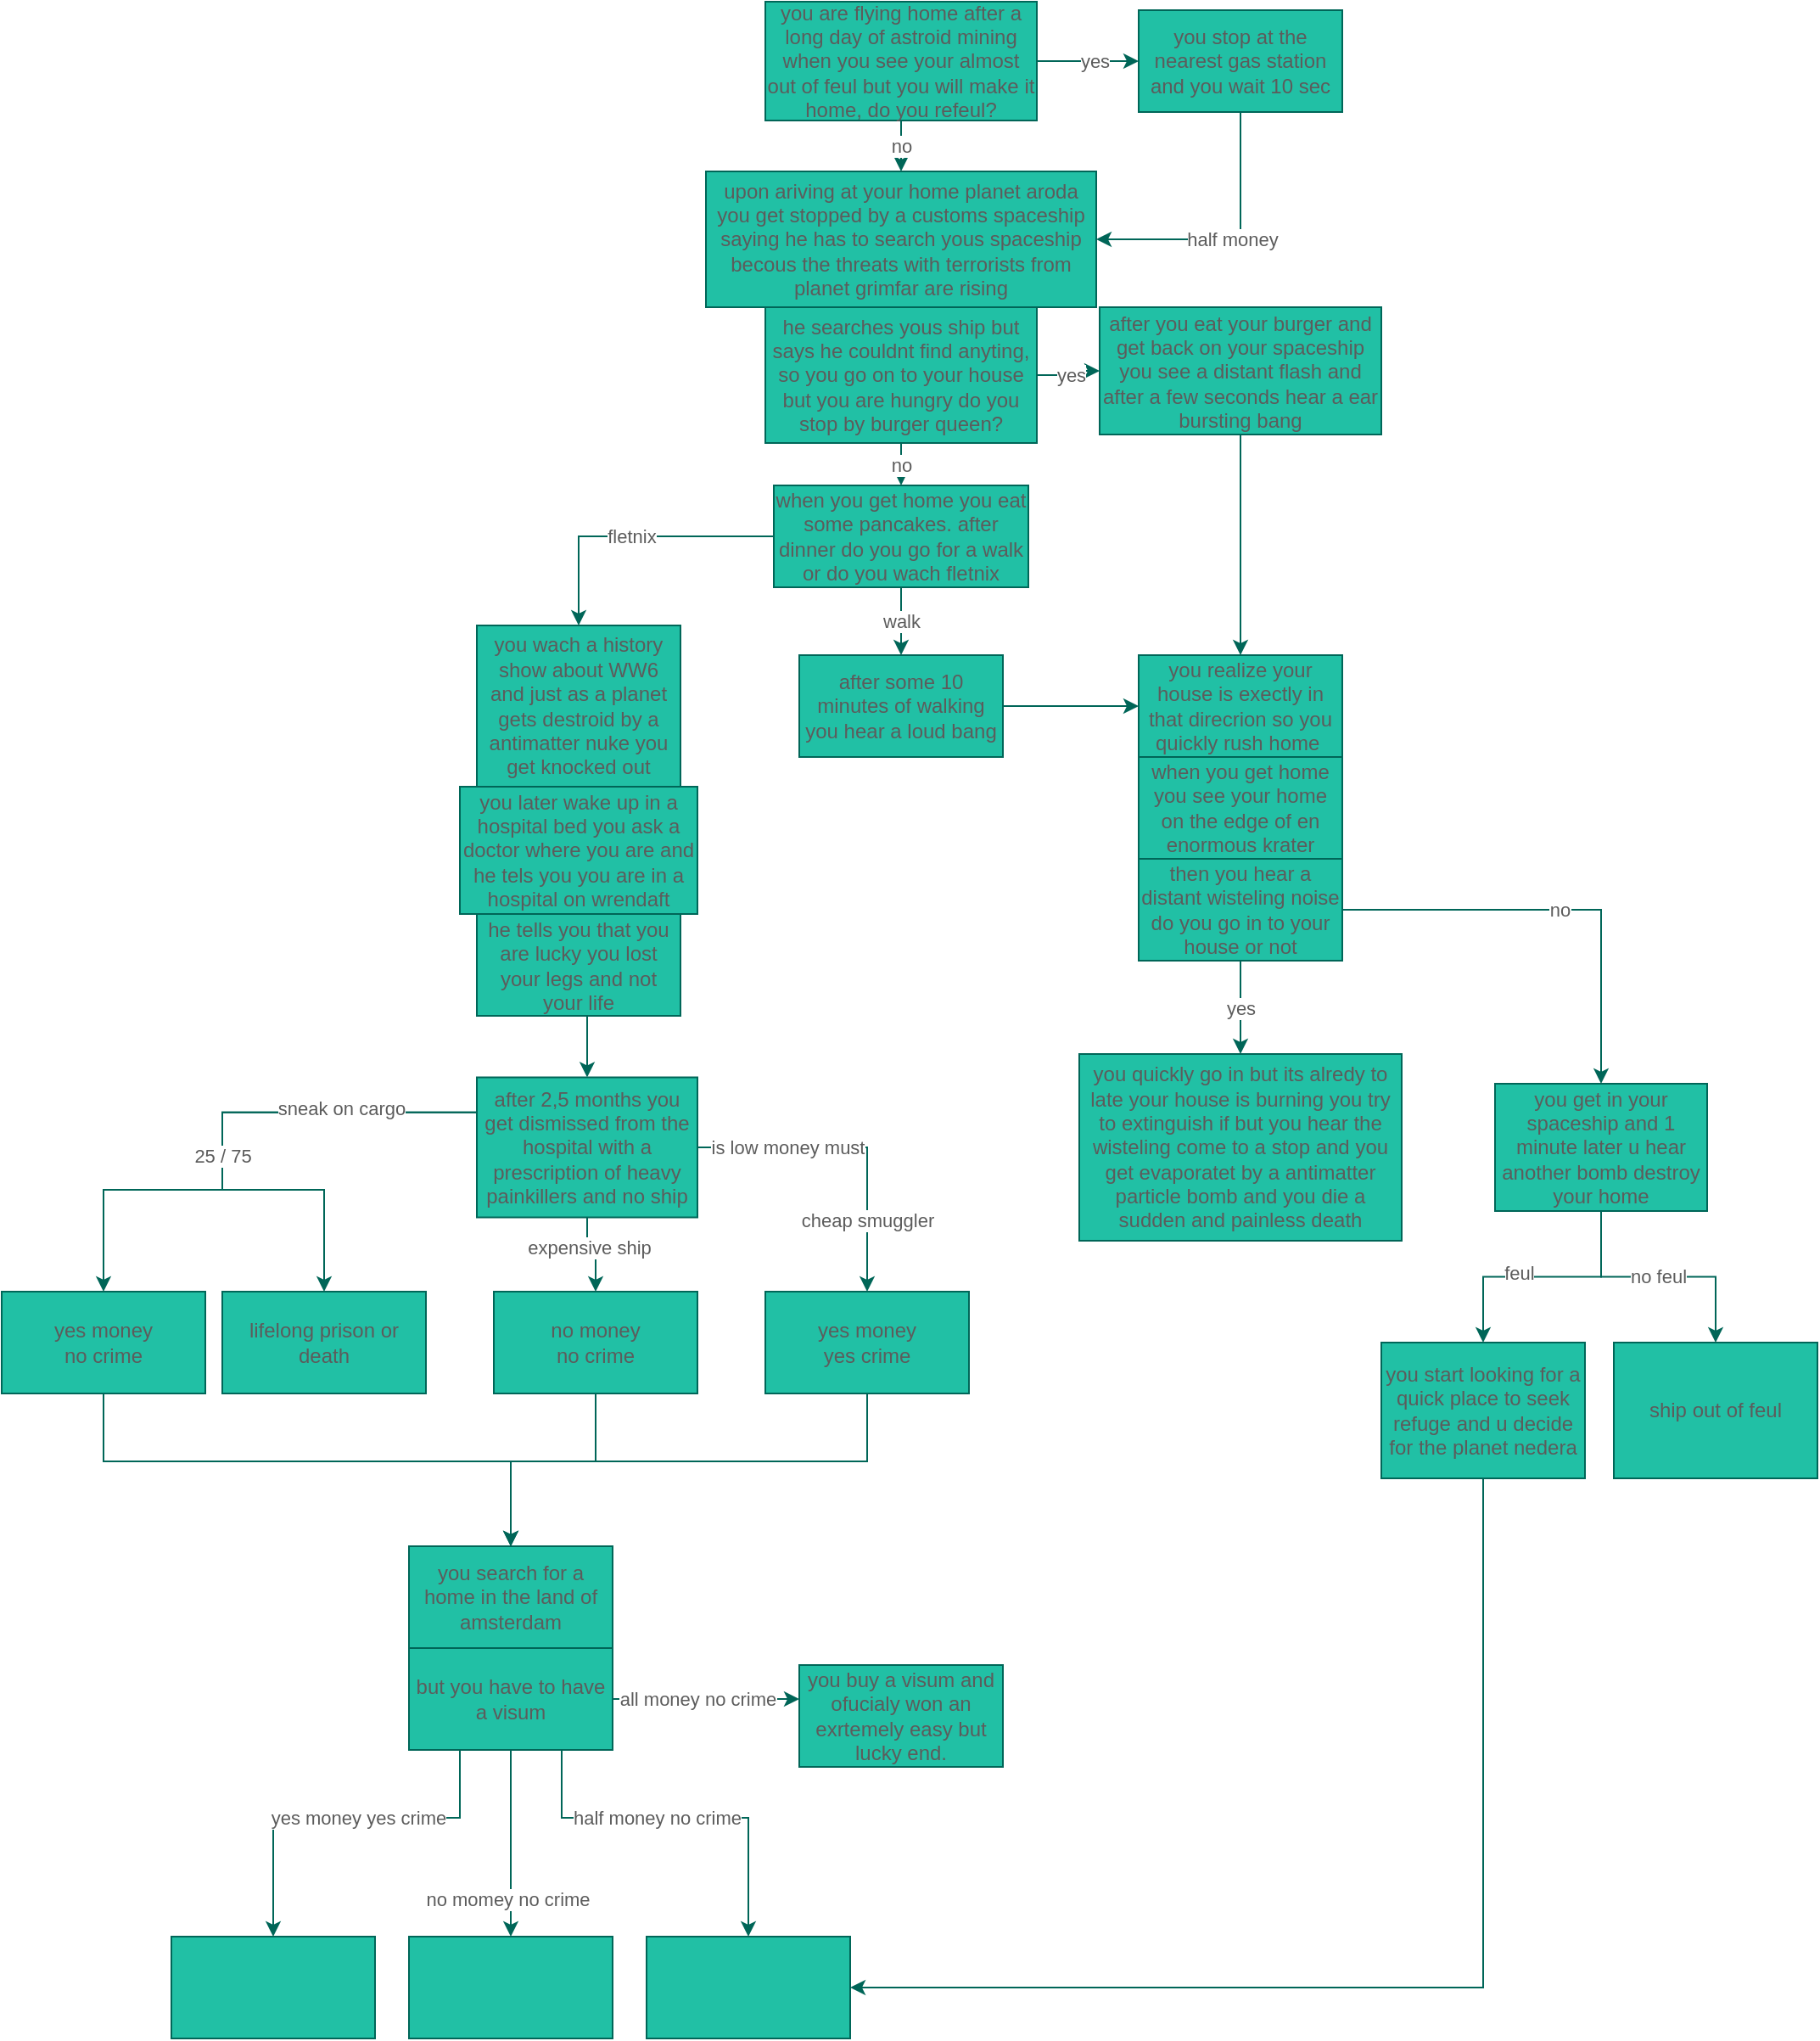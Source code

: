 <mxfile version="20.3.0" type="device"><diagram id="C5RBs43oDa-KdzZeNtuy" name="Page-1"><mxGraphModel dx="1542" dy="441" grid="1" gridSize="10" guides="1" tooltips="1" connect="1" arrows="1" fold="1" page="1" pageScale="1" pageWidth="827" pageHeight="1169" math="0" shadow="0"><root><mxCell id="WIyWlLk6GJQsqaUBKTNV-0"/><mxCell id="WIyWlLk6GJQsqaUBKTNV-1" parent="WIyWlLk6GJQsqaUBKTNV-0"/><mxCell id="EcHkegFmAGdvmHuc1AUd-30" value="no" style="edgeStyle=orthogonalEdgeStyle;orthogonalLoop=1;jettySize=auto;html=1;rounded=0;strokeColor=#006658;fontColor=#5C5C5C;" parent="WIyWlLk6GJQsqaUBKTNV-1" source="EcHkegFmAGdvmHuc1AUd-20" target="EcHkegFmAGdvmHuc1AUd-29" edge="1"><mxGeometry relative="1" as="geometry"/></mxCell><mxCell id="EcHkegFmAGdvmHuc1AUd-32" value="" style="edgeStyle=orthogonalEdgeStyle;orthogonalLoop=1;jettySize=auto;html=1;rounded=0;strokeColor=#006658;fontColor=#5C5C5C;" parent="WIyWlLk6GJQsqaUBKTNV-1" source="EcHkegFmAGdvmHuc1AUd-20" target="EcHkegFmAGdvmHuc1AUd-31" edge="1"><mxGeometry relative="1" as="geometry"/></mxCell><mxCell id="EcHkegFmAGdvmHuc1AUd-33" value="yes" style="edgeLabel;html=1;align=center;verticalAlign=middle;resizable=0;points=[];fontColor=#5C5C5C;" parent="EcHkegFmAGdvmHuc1AUd-32" vertex="1" connectable="0"><mxGeometry x="-0.207" y="-1" relative="1" as="geometry"><mxPoint x="10" y="-1" as="offset"/></mxGeometry></mxCell><mxCell id="EcHkegFmAGdvmHuc1AUd-20" value="you are flying home after a long day of astroid mining when you see your almost out of feul but you will make it home, do you refeul?" style="whiteSpace=wrap;html=1;arcSize=22;fillColor=#21C0A5;strokeColor=#006658;fontColor=#5C5C5C;" parent="WIyWlLk6GJQsqaUBKTNV-1" vertex="1"><mxGeometry x="150" y="170" width="160" height="70" as="geometry"/></mxCell><mxCell id="j7G26srn3_apNbz0UIy4-2" style="edgeStyle=orthogonalEdgeStyle;orthogonalLoop=1;jettySize=auto;html=1;exitX=0.5;exitY=1;exitDx=0;exitDy=0;rounded=0;strokeColor=#006658;fontColor=#5C5C5C;" parent="WIyWlLk6GJQsqaUBKTNV-1" source="EcHkegFmAGdvmHuc1AUd-29" target="EcHkegFmAGdvmHuc1AUd-36" edge="1"><mxGeometry relative="1" as="geometry"/></mxCell><mxCell id="EcHkegFmAGdvmHuc1AUd-29" value="upon ariving at your home planet aroda you get stopped by a customs spaceship saying he has to search yous spaceship becous the threats with terrorists from planet grimfar are rising" style="whiteSpace=wrap;html=1;fillColor=#21C0A5;strokeColor=#006658;fontColor=#5C5C5C;" parent="WIyWlLk6GJQsqaUBKTNV-1" vertex="1"><mxGeometry x="115" y="270" width="230" height="80" as="geometry"/></mxCell><mxCell id="EcHkegFmAGdvmHuc1AUd-35" value="half money" style="edgeStyle=orthogonalEdgeStyle;orthogonalLoop=1;jettySize=auto;html=1;exitX=0.5;exitY=1;exitDx=0;exitDy=0;rounded=0;strokeColor=#006658;fontColor=#5C5C5C;" parent="WIyWlLk6GJQsqaUBKTNV-1" source="EcHkegFmAGdvmHuc1AUd-31" target="EcHkegFmAGdvmHuc1AUd-29" edge="1"><mxGeometry relative="1" as="geometry"><Array as="points"><mxPoint x="430" y="310"/></Array></mxGeometry></mxCell><mxCell id="EcHkegFmAGdvmHuc1AUd-31" value="you stop at the nearest gas station&lt;br&gt;and you wait 10 sec" style="whiteSpace=wrap;html=1;fillColor=#21C0A5;strokeColor=#006658;fontColor=#5C5C5C;" parent="WIyWlLk6GJQsqaUBKTNV-1" vertex="1"><mxGeometry x="370" y="175" width="120" height="60" as="geometry"/></mxCell><mxCell id="j7G26srn3_apNbz0UIy4-4" value="yes" style="edgeStyle=orthogonalEdgeStyle;orthogonalLoop=1;jettySize=auto;html=1;rounded=0;strokeColor=#006658;fontColor=#5C5C5C;" parent="WIyWlLk6GJQsqaUBKTNV-1" source="EcHkegFmAGdvmHuc1AUd-36" target="j7G26srn3_apNbz0UIy4-3" edge="1"><mxGeometry relative="1" as="geometry"/></mxCell><mxCell id="j7G26srn3_apNbz0UIy4-6" value="no" style="edgeStyle=orthogonalEdgeStyle;orthogonalLoop=1;jettySize=auto;html=1;rounded=0;strokeColor=#006658;fontColor=#5C5C5C;" parent="WIyWlLk6GJQsqaUBKTNV-1" source="EcHkegFmAGdvmHuc1AUd-36" target="j7G26srn3_apNbz0UIy4-5" edge="1"><mxGeometry relative="1" as="geometry"/></mxCell><mxCell id="EcHkegFmAGdvmHuc1AUd-36" value="he searches yous ship but says he couldnt find anyting, so you go on to your house but you are hungry do you stop by burger queen?" style="whiteSpace=wrap;html=1;fillColor=#21C0A5;strokeColor=#006658;fontColor=#5C5C5C;" parent="WIyWlLk6GJQsqaUBKTNV-1" vertex="1"><mxGeometry x="150" y="350" width="160" height="80" as="geometry"/></mxCell><mxCell id="j7G26srn3_apNbz0UIy4-26" style="edgeStyle=orthogonalEdgeStyle;orthogonalLoop=1;jettySize=auto;html=1;exitX=0.5;exitY=1;exitDx=0;exitDy=0;entryX=0.5;entryY=0;entryDx=0;entryDy=0;rounded=0;strokeColor=#006658;fontColor=#5C5C5C;" parent="WIyWlLk6GJQsqaUBKTNV-1" source="j7G26srn3_apNbz0UIy4-3" target="j7G26srn3_apNbz0UIy4-7" edge="1"><mxGeometry relative="1" as="geometry"/></mxCell><mxCell id="j7G26srn3_apNbz0UIy4-3" value="after you eat your burger and get back on your spaceship you see a distant flash and after a few seconds hear a ear bursting bang" style="whiteSpace=wrap;html=1;fillColor=#21C0A5;strokeColor=#006658;fontColor=#5C5C5C;" parent="WIyWlLk6GJQsqaUBKTNV-1" vertex="1"><mxGeometry x="347" y="350" width="166" height="75" as="geometry"/></mxCell><mxCell id="j7G26srn3_apNbz0UIy4-21" value="fletnix" style="edgeStyle=orthogonalEdgeStyle;orthogonalLoop=1;jettySize=auto;html=1;rounded=0;strokeColor=#006658;fontColor=#5C5C5C;" parent="WIyWlLk6GJQsqaUBKTNV-1" source="j7G26srn3_apNbz0UIy4-5" target="j7G26srn3_apNbz0UIy4-20" edge="1"><mxGeometry relative="1" as="geometry"/></mxCell><mxCell id="j7G26srn3_apNbz0UIy4-23" value="walk" style="edgeStyle=orthogonalEdgeStyle;orthogonalLoop=1;jettySize=auto;html=1;rounded=0;strokeColor=#006658;fontColor=#5C5C5C;" parent="WIyWlLk6GJQsqaUBKTNV-1" source="j7G26srn3_apNbz0UIy4-5" target="j7G26srn3_apNbz0UIy4-22" edge="1"><mxGeometry relative="1" as="geometry"/></mxCell><mxCell id="j7G26srn3_apNbz0UIy4-5" value="when you get home you eat some pancakes. after dinner do you go for a walk or do you wach fletnix" style="whiteSpace=wrap;html=1;fillColor=#21C0A5;strokeColor=#006658;fontColor=#5C5C5C;" parent="WIyWlLk6GJQsqaUBKTNV-1" vertex="1"><mxGeometry x="155" y="455" width="150" height="60" as="geometry"/></mxCell><mxCell id="j7G26srn3_apNbz0UIy4-7" value="you realize your house is exectly in that direcrion so you quickly rush home&amp;nbsp;" style="whiteSpace=wrap;html=1;fillColor=#21C0A5;strokeColor=#006658;fontColor=#5C5C5C;" parent="WIyWlLk6GJQsqaUBKTNV-1" vertex="1"><mxGeometry x="370" y="555" width="120" height="60" as="geometry"/></mxCell><mxCell id="j7G26srn3_apNbz0UIy4-9" value="when you get home you see your home on the edge of en enormous krater" style="whiteSpace=wrap;html=1;fillColor=#21C0A5;strokeColor=#006658;fontColor=#5C5C5C;" parent="WIyWlLk6GJQsqaUBKTNV-1" vertex="1"><mxGeometry x="370" y="615" width="120" height="60" as="geometry"/></mxCell><mxCell id="j7G26srn3_apNbz0UIy4-16" value="yes" style="edgeStyle=orthogonalEdgeStyle;orthogonalLoop=1;jettySize=auto;html=1;rounded=0;strokeColor=#006658;fontColor=#5C5C5C;" parent="WIyWlLk6GJQsqaUBKTNV-1" source="j7G26srn3_apNbz0UIy4-11" target="j7G26srn3_apNbz0UIy4-15" edge="1"><mxGeometry relative="1" as="geometry"/></mxCell><mxCell id="bI6Q5Mi_CZosspI_Cg3V-0" value="no" style="edgeStyle=orthogonalEdgeStyle;rounded=0;orthogonalLoop=1;jettySize=auto;html=1;exitX=1;exitY=0.5;exitDx=0;exitDy=0;strokeColor=#006658;fontColor=#5C5C5C;" parent="WIyWlLk6GJQsqaUBKTNV-1" source="j7G26srn3_apNbz0UIy4-11" target="j7G26srn3_apNbz0UIy4-17" edge="1"><mxGeometry relative="1" as="geometry"/></mxCell><mxCell id="j7G26srn3_apNbz0UIy4-11" value="then you hear a distant wisteling noise do you go in to your house or not" style="whiteSpace=wrap;html=1;fillColor=#21C0A5;strokeColor=#006658;fontColor=#5C5C5C;" parent="WIyWlLk6GJQsqaUBKTNV-1" vertex="1"><mxGeometry x="370" y="675" width="120" height="60" as="geometry"/></mxCell><mxCell id="j7G26srn3_apNbz0UIy4-15" value="you quickly go in but its alredy to late your house is burning you try to extinguish if but you hear the wisteling come to a stop and you get evaporatet by a antimatter particle bomb and you die a sudden and painless death" style="whiteSpace=wrap;html=1;fillColor=#21C0A5;strokeColor=#006658;fontColor=#5C5C5C;" parent="WIyWlLk6GJQsqaUBKTNV-1" vertex="1"><mxGeometry x="335" y="790" width="190" height="110" as="geometry"/></mxCell><mxCell id="DVqQJRb2M9XsaOh6IIPE-2" value="" style="edgeStyle=orthogonalEdgeStyle;rounded=0;orthogonalLoop=1;jettySize=auto;html=1;strokeColor=#006658;fontColor=#5C5C5C;" parent="WIyWlLk6GJQsqaUBKTNV-1" source="j7G26srn3_apNbz0UIy4-17" target="DVqQJRb2M9XsaOh6IIPE-1" edge="1"><mxGeometry relative="1" as="geometry"/></mxCell><mxCell id="5KAoLb2SeQcS6N1AMKNS-2" value="feul" style="edgeLabel;html=1;align=center;verticalAlign=middle;resizable=0;points=[];fontColor=#5C5C5C;" parent="DVqQJRb2M9XsaOh6IIPE-2" vertex="1" connectable="0"><mxGeometry x="0.2" y="-3" relative="1" as="geometry"><mxPoint as="offset"/></mxGeometry></mxCell><mxCell id="5KAoLb2SeQcS6N1AMKNS-1" value="no feul" style="edgeStyle=orthogonalEdgeStyle;rounded=0;orthogonalLoop=1;jettySize=auto;html=1;strokeColor=#006658;fontColor=#5C5C5C;" parent="WIyWlLk6GJQsqaUBKTNV-1" source="j7G26srn3_apNbz0UIy4-17" target="5KAoLb2SeQcS6N1AMKNS-0" edge="1"><mxGeometry relative="1" as="geometry"/></mxCell><mxCell id="j7G26srn3_apNbz0UIy4-17" value="you get in your spaceship and 1 minute later u hear another bomb destroy your home" style="whiteSpace=wrap;html=1;fillColor=#21C0A5;strokeColor=#006658;fontColor=#5C5C5C;" parent="WIyWlLk6GJQsqaUBKTNV-1" vertex="1"><mxGeometry x="580" y="807.5" width="125" height="75" as="geometry"/></mxCell><mxCell id="j7G26srn3_apNbz0UIy4-20" value="you wach a history show about WW6&lt;br&gt;and just as a planet gets destroid by a antimatter nuke you get knocked out" style="whiteSpace=wrap;html=1;fillColor=#21C0A5;strokeColor=#006658;fontColor=#5C5C5C;" parent="WIyWlLk6GJQsqaUBKTNV-1" vertex="1"><mxGeometry x="-20" y="537.5" width="120" height="95" as="geometry"/></mxCell><mxCell id="j7G26srn3_apNbz0UIy4-27" style="edgeStyle=orthogonalEdgeStyle;orthogonalLoop=1;jettySize=auto;html=1;exitX=1;exitY=0.5;exitDx=0;exitDy=0;entryX=0;entryY=0.5;entryDx=0;entryDy=0;rounded=0;strokeColor=#006658;fontColor=#5C5C5C;" parent="WIyWlLk6GJQsqaUBKTNV-1" source="j7G26srn3_apNbz0UIy4-22" target="j7G26srn3_apNbz0UIy4-7" edge="1"><mxGeometry relative="1" as="geometry"/></mxCell><mxCell id="j7G26srn3_apNbz0UIy4-22" value="after some 10 minutes of walking you hear a loud bang" style="whiteSpace=wrap;html=1;fillColor=#21C0A5;strokeColor=#006658;fontColor=#5C5C5C;" parent="WIyWlLk6GJQsqaUBKTNV-1" vertex="1"><mxGeometry x="170" y="555" width="120" height="60" as="geometry"/></mxCell><mxCell id="j7G26srn3_apNbz0UIy4-29" value="" style="edgeStyle=orthogonalEdgeStyle;orthogonalLoop=1;jettySize=auto;html=1;fontSize=12;endArrow=open;startSize=14;endSize=14;rounded=0;strokeColor=#006658;fontColor=#5C5C5C;" parent="WIyWlLk6GJQsqaUBKTNV-1" source="j7G26srn3_apNbz0UIy4-24" target="j7G26srn3_apNbz0UIy4-28" edge="1"><mxGeometry relative="1" as="geometry"/></mxCell><mxCell id="j7G26srn3_apNbz0UIy4-24" value="you later wake up in a hospital bed you ask a doctor where you are and he tels you you are in a hospital on wrendaft" style="whiteSpace=wrap;html=1;fillColor=#21C0A5;strokeColor=#006658;fontColor=#5C5C5C;" parent="WIyWlLk6GJQsqaUBKTNV-1" vertex="1"><mxGeometry x="-30" y="632.5" width="140" height="75" as="geometry"/></mxCell><mxCell id="bI6Q5Mi_CZosspI_Cg3V-4" style="edgeStyle=orthogonalEdgeStyle;rounded=0;orthogonalLoop=1;jettySize=auto;html=1;exitX=0.5;exitY=1;exitDx=0;exitDy=0;entryX=0.5;entryY=0;entryDx=0;entryDy=0;strokeColor=#006658;fontColor=#5C5C5C;" parent="WIyWlLk6GJQsqaUBKTNV-1" source="j7G26srn3_apNbz0UIy4-28" target="j7G26srn3_apNbz0UIy4-35" edge="1"><mxGeometry relative="1" as="geometry"/></mxCell><mxCell id="j7G26srn3_apNbz0UIy4-28" value="he tells you that you are lucky you lost your legs and not your life" style="whiteSpace=wrap;html=1;fillColor=#21C0A5;strokeColor=#006658;fontColor=#5C5C5C;" parent="WIyWlLk6GJQsqaUBKTNV-1" vertex="1"><mxGeometry x="-20" y="707.5" width="120" height="60" as="geometry"/></mxCell><mxCell id="bI6Q5Mi_CZosspI_Cg3V-6" value="cheap smuggler" style="edgeStyle=orthogonalEdgeStyle;rounded=0;orthogonalLoop=1;jettySize=auto;html=1;strokeColor=#006658;fontColor=#5C5C5C;" parent="WIyWlLk6GJQsqaUBKTNV-1" source="j7G26srn3_apNbz0UIy4-35" target="bI6Q5Mi_CZosspI_Cg3V-5" edge="1"><mxGeometry x="0.543" relative="1" as="geometry"><mxPoint as="offset"/></mxGeometry></mxCell><mxCell id="bI6Q5Mi_CZosspI_Cg3V-10" value="is low money must" style="edgeLabel;html=1;align=center;verticalAlign=middle;resizable=0;points=[];fontColor=#5C5C5C;" parent="bI6Q5Mi_CZosspI_Cg3V-6" vertex="1" connectable="0"><mxGeometry x="-0.531" y="-1" relative="1" as="geometry"><mxPoint x="9" y="-1" as="offset"/></mxGeometry></mxCell><mxCell id="bI6Q5Mi_CZosspI_Cg3V-8" value="" style="edgeStyle=orthogonalEdgeStyle;rounded=0;orthogonalLoop=1;jettySize=auto;html=1;strokeColor=#006658;fontColor=#5C5C5C;" parent="WIyWlLk6GJQsqaUBKTNV-1" source="j7G26srn3_apNbz0UIy4-35" target="bI6Q5Mi_CZosspI_Cg3V-7" edge="1"><mxGeometry relative="1" as="geometry"/></mxCell><mxCell id="bI6Q5Mi_CZosspI_Cg3V-9" value="expensive ship" style="edgeLabel;html=1;align=center;verticalAlign=middle;resizable=0;points=[];fontColor=#5C5C5C;" parent="bI6Q5Mi_CZosspI_Cg3V-8" vertex="1" connectable="0"><mxGeometry x="-0.281" y="1" relative="1" as="geometry"><mxPoint as="offset"/></mxGeometry></mxCell><mxCell id="bI6Q5Mi_CZosspI_Cg3V-19" style="edgeStyle=orthogonalEdgeStyle;rounded=0;orthogonalLoop=1;jettySize=auto;html=1;exitX=0;exitY=0.25;exitDx=0;exitDy=0;entryX=0.5;entryY=0;entryDx=0;entryDy=0;strokeColor=#006658;fontColor=#5C5C5C;" parent="WIyWlLk6GJQsqaUBKTNV-1" source="j7G26srn3_apNbz0UIy4-35" target="bI6Q5Mi_CZosspI_Cg3V-16" edge="1"><mxGeometry relative="1" as="geometry"><Array as="points"><mxPoint x="-170" y="824"/><mxPoint x="-170" y="870"/><mxPoint x="-110" y="870"/></Array></mxGeometry></mxCell><mxCell id="bI6Q5Mi_CZosspI_Cg3V-21" value="25 / 75" style="edgeStyle=orthogonalEdgeStyle;rounded=0;orthogonalLoop=1;jettySize=auto;html=1;exitX=0;exitY=0.25;exitDx=0;exitDy=0;entryX=0.5;entryY=0;entryDx=0;entryDy=0;strokeColor=#006658;fontColor=#5C5C5C;" parent="WIyWlLk6GJQsqaUBKTNV-1" source="j7G26srn3_apNbz0UIy4-35" target="bI6Q5Mi_CZosspI_Cg3V-14" edge="1"><mxGeometry x="0.079" relative="1" as="geometry"><Array as="points"><mxPoint x="-170" y="824"/><mxPoint x="-170" y="870"/><mxPoint x="-240" y="870"/></Array><mxPoint as="offset"/></mxGeometry></mxCell><mxCell id="bI6Q5Mi_CZosspI_Cg3V-22" value="sneak on cargo" style="edgeLabel;html=1;align=center;verticalAlign=middle;resizable=0;points=[];fontColor=#5C5C5C;" parent="bI6Q5Mi_CZosspI_Cg3V-21" vertex="1" connectable="0"><mxGeometry x="-0.273" y="-3" relative="1" as="geometry"><mxPoint x="38" as="offset"/></mxGeometry></mxCell><mxCell id="j7G26srn3_apNbz0UIy4-35" value="after 2,5 months you get dismissed from the hospital with a prescription of heavy painkillers and no ship" style="whiteSpace=wrap;html=1;fillColor=#21C0A5;strokeColor=#006658;fontColor=#5C5C5C;" parent="WIyWlLk6GJQsqaUBKTNV-1" vertex="1"><mxGeometry x="-20" y="803.75" width="130" height="82.5" as="geometry"/></mxCell><mxCell id="5KAoLb2SeQcS6N1AMKNS-13" style="edgeStyle=orthogonalEdgeStyle;rounded=0;orthogonalLoop=1;jettySize=auto;html=1;exitX=0.5;exitY=1;exitDx=0;exitDy=0;entryX=1;entryY=0.5;entryDx=0;entryDy=0;strokeColor=#006658;fontColor=#5C5C5C;" parent="WIyWlLk6GJQsqaUBKTNV-1" source="DVqQJRb2M9XsaOh6IIPE-1" target="5KAoLb2SeQcS6N1AMKNS-4" edge="1"><mxGeometry relative="1" as="geometry"/></mxCell><mxCell id="DVqQJRb2M9XsaOh6IIPE-1" value="you start looking for a quick place to seek refuge and u decide for the planet nedera" style="whiteSpace=wrap;html=1;fillColor=#21C0A5;strokeColor=#006658;fontColor=#5C5C5C;" parent="WIyWlLk6GJQsqaUBKTNV-1" vertex="1"><mxGeometry x="513" y="960" width="120" height="80" as="geometry"/></mxCell><mxCell id="bI6Q5Mi_CZosspI_Cg3V-26" style="edgeStyle=orthogonalEdgeStyle;rounded=0;orthogonalLoop=1;jettySize=auto;html=1;exitX=0.5;exitY=1;exitDx=0;exitDy=0;entryX=0.5;entryY=0;entryDx=0;entryDy=0;strokeColor=#006658;fontColor=#5C5C5C;" parent="WIyWlLk6GJQsqaUBKTNV-1" source="bI6Q5Mi_CZosspI_Cg3V-5" target="bI6Q5Mi_CZosspI_Cg3V-23" edge="1"><mxGeometry relative="1" as="geometry"><mxPoint y="1070" as="targetPoint"/><Array as="points"><mxPoint x="210" y="1030"/><mxPoint y="1030"/></Array></mxGeometry></mxCell><mxCell id="bI6Q5Mi_CZosspI_Cg3V-5" value="yes money&lt;br&gt;yes crime" style="whiteSpace=wrap;html=1;fillColor=#21C0A5;strokeColor=#006658;fontColor=#5C5C5C;" parent="WIyWlLk6GJQsqaUBKTNV-1" vertex="1"><mxGeometry x="150" y="930" width="120" height="60" as="geometry"/></mxCell><mxCell id="bI6Q5Mi_CZosspI_Cg3V-25" style="edgeStyle=orthogonalEdgeStyle;rounded=0;orthogonalLoop=1;jettySize=auto;html=1;exitX=0.5;exitY=1;exitDx=0;exitDy=0;entryX=0.5;entryY=0;entryDx=0;entryDy=0;strokeColor=#006658;fontColor=#5C5C5C;" parent="WIyWlLk6GJQsqaUBKTNV-1" source="bI6Q5Mi_CZosspI_Cg3V-7" target="bI6Q5Mi_CZosspI_Cg3V-23" edge="1"><mxGeometry relative="1" as="geometry"><Array as="points"><mxPoint x="50" y="1030"/><mxPoint y="1030"/></Array></mxGeometry></mxCell><mxCell id="bI6Q5Mi_CZosspI_Cg3V-7" value="no money&lt;br&gt;no crime" style="whiteSpace=wrap;html=1;fillColor=#21C0A5;strokeColor=#006658;fontColor=#5C5C5C;" parent="WIyWlLk6GJQsqaUBKTNV-1" vertex="1"><mxGeometry x="-10" y="930" width="120" height="60" as="geometry"/></mxCell><mxCell id="bI6Q5Mi_CZosspI_Cg3V-24" value="" style="edgeStyle=orthogonalEdgeStyle;rounded=0;orthogonalLoop=1;jettySize=auto;html=1;strokeColor=#006658;fontColor=#5C5C5C;" parent="WIyWlLk6GJQsqaUBKTNV-1" source="bI6Q5Mi_CZosspI_Cg3V-14" target="bI6Q5Mi_CZosspI_Cg3V-23" edge="1"><mxGeometry relative="1" as="geometry"><Array as="points"><mxPoint x="-240" y="1030"/><mxPoint y="1030"/></Array></mxGeometry></mxCell><mxCell id="bI6Q5Mi_CZosspI_Cg3V-14" value="yes money&lt;br&gt;no crime" style="whiteSpace=wrap;html=1;fillColor=#21C0A5;strokeColor=#006658;fontColor=#5C5C5C;" parent="WIyWlLk6GJQsqaUBKTNV-1" vertex="1"><mxGeometry x="-300" y="930" width="120" height="60" as="geometry"/></mxCell><mxCell id="bI6Q5Mi_CZosspI_Cg3V-16" value="lifelong prison or death" style="whiteSpace=wrap;html=1;fillColor=#21C0A5;strokeColor=#006658;fontColor=#5C5C5C;" parent="WIyWlLk6GJQsqaUBKTNV-1" vertex="1"><mxGeometry x="-170" y="930" width="120" height="60" as="geometry"/></mxCell><mxCell id="bI6Q5Mi_CZosspI_Cg3V-28" value="" style="edgeStyle=orthogonalEdgeStyle;rounded=0;orthogonalLoop=1;jettySize=auto;html=1;strokeColor=#006658;fontColor=#5C5C5C;" parent="WIyWlLk6GJQsqaUBKTNV-1" source="bI6Q5Mi_CZosspI_Cg3V-23" target="bI6Q5Mi_CZosspI_Cg3V-27" edge="1"><mxGeometry relative="1" as="geometry"/></mxCell><mxCell id="bI6Q5Mi_CZosspI_Cg3V-23" value="you search for a home in the land of amsterdam" style="whiteSpace=wrap;html=1;fillColor=#21C0A5;strokeColor=#006658;fontColor=#5C5C5C;" parent="WIyWlLk6GJQsqaUBKTNV-1" vertex="1"><mxGeometry x="-60" y="1080" width="120" height="60" as="geometry"/></mxCell><mxCell id="bI6Q5Mi_CZosspI_Cg3V-31" value="all money no crime" style="edgeStyle=orthogonalEdgeStyle;rounded=0;orthogonalLoop=1;jettySize=auto;html=1;strokeColor=#006658;fontColor=#5C5C5C;" parent="WIyWlLk6GJQsqaUBKTNV-1" source="bI6Q5Mi_CZosspI_Cg3V-27" target="bI6Q5Mi_CZosspI_Cg3V-30" edge="1"><mxGeometry x="-0.091" relative="1" as="geometry"><Array as="points"><mxPoint x="50" y="1180"/><mxPoint x="50" y="1180"/></Array><mxPoint as="offset"/></mxGeometry></mxCell><mxCell id="5KAoLb2SeQcS6N1AMKNS-5" value="" style="edgeStyle=orthogonalEdgeStyle;rounded=0;orthogonalLoop=1;jettySize=auto;html=1;strokeColor=#006658;fontColor=#5C5C5C;" parent="WIyWlLk6GJQsqaUBKTNV-1" source="bI6Q5Mi_CZosspI_Cg3V-27" target="5KAoLb2SeQcS6N1AMKNS-4" edge="1"><mxGeometry relative="1" as="geometry"><Array as="points"><mxPoint x="30" y="1240"/><mxPoint x="140" y="1240"/></Array></mxGeometry></mxCell><mxCell id="5KAoLb2SeQcS6N1AMKNS-6" value="half money no crime" style="edgeLabel;html=1;align=center;verticalAlign=middle;resizable=0;points=[];fontColor=#5C5C5C;" parent="5KAoLb2SeQcS6N1AMKNS-5" vertex="1" connectable="0"><mxGeometry x="-0.181" y="1" relative="1" as="geometry"><mxPoint x="6" y="1" as="offset"/></mxGeometry></mxCell><mxCell id="5KAoLb2SeQcS6N1AMKNS-8" value="" style="edgeStyle=orthogonalEdgeStyle;rounded=0;orthogonalLoop=1;jettySize=auto;html=1;strokeColor=#006658;fontColor=#5C5C5C;" parent="WIyWlLk6GJQsqaUBKTNV-1" source="bI6Q5Mi_CZosspI_Cg3V-27" target="5KAoLb2SeQcS6N1AMKNS-7" edge="1"><mxGeometry relative="1" as="geometry"><Array as="points"><mxPoint y="1290"/><mxPoint y="1290"/></Array></mxGeometry></mxCell><mxCell id="5KAoLb2SeQcS6N1AMKNS-9" value="no momey no crime" style="edgeLabel;html=1;align=center;verticalAlign=middle;resizable=0;points=[];fontColor=#5C5C5C;" parent="5KAoLb2SeQcS6N1AMKNS-8" vertex="1" connectable="0"><mxGeometry x="0.593" y="-2" relative="1" as="geometry"><mxPoint as="offset"/></mxGeometry></mxCell><mxCell id="5KAoLb2SeQcS6N1AMKNS-11" value="" style="edgeStyle=orthogonalEdgeStyle;rounded=0;orthogonalLoop=1;jettySize=auto;html=1;strokeColor=#006658;fontColor=#5C5C5C;" parent="WIyWlLk6GJQsqaUBKTNV-1" source="bI6Q5Mi_CZosspI_Cg3V-27" target="5KAoLb2SeQcS6N1AMKNS-10" edge="1"><mxGeometry relative="1" as="geometry"><Array as="points"><mxPoint x="-30" y="1240"/><mxPoint x="-140" y="1240"/></Array></mxGeometry></mxCell><mxCell id="5KAoLb2SeQcS6N1AMKNS-12" value="yes money yes crime" style="edgeLabel;html=1;align=center;verticalAlign=middle;resizable=0;points=[];fontColor=#5C5C5C;" parent="5KAoLb2SeQcS6N1AMKNS-11" vertex="1" connectable="0"><mxGeometry x="0.053" y="2" relative="1" as="geometry"><mxPoint x="16" y="-2" as="offset"/></mxGeometry></mxCell><mxCell id="bI6Q5Mi_CZosspI_Cg3V-27" value="but you have to have a visum" style="whiteSpace=wrap;html=1;fillColor=#21C0A5;strokeColor=#006658;fontColor=#5C5C5C;" parent="WIyWlLk6GJQsqaUBKTNV-1" vertex="1"><mxGeometry x="-60" y="1140" width="120" height="60" as="geometry"/></mxCell><mxCell id="bI6Q5Mi_CZosspI_Cg3V-30" value="you buy a visum and ofucialy won an exrtemely easy but lucky end." style="whiteSpace=wrap;html=1;fillColor=#21C0A5;strokeColor=#006658;fontColor=#5C5C5C;" parent="WIyWlLk6GJQsqaUBKTNV-1" vertex="1"><mxGeometry x="170" y="1150" width="120" height="60" as="geometry"/></mxCell><mxCell id="5KAoLb2SeQcS6N1AMKNS-0" value="ship out of feul" style="whiteSpace=wrap;html=1;fillColor=#21C0A5;strokeColor=#006658;fontColor=#5C5C5C;" parent="WIyWlLk6GJQsqaUBKTNV-1" vertex="1"><mxGeometry x="650" y="960" width="120" height="80" as="geometry"/></mxCell><mxCell id="5KAoLb2SeQcS6N1AMKNS-4" value="" style="whiteSpace=wrap;html=1;fillColor=#21C0A5;strokeColor=#006658;fontColor=#5C5C5C;" parent="WIyWlLk6GJQsqaUBKTNV-1" vertex="1"><mxGeometry x="80" y="1310" width="120" height="60" as="geometry"/></mxCell><mxCell id="5KAoLb2SeQcS6N1AMKNS-7" value="" style="whiteSpace=wrap;html=1;fillColor=#21C0A5;strokeColor=#006658;fontColor=#5C5C5C;" parent="WIyWlLk6GJQsqaUBKTNV-1" vertex="1"><mxGeometry x="-60" y="1310" width="120" height="60" as="geometry"/></mxCell><mxCell id="5KAoLb2SeQcS6N1AMKNS-10" value="" style="whiteSpace=wrap;html=1;fillColor=#21C0A5;strokeColor=#006658;fontColor=#5C5C5C;" parent="WIyWlLk6GJQsqaUBKTNV-1" vertex="1"><mxGeometry x="-200" y="1310" width="120" height="60" as="geometry"/></mxCell></root></mxGraphModel></diagram></mxfile>